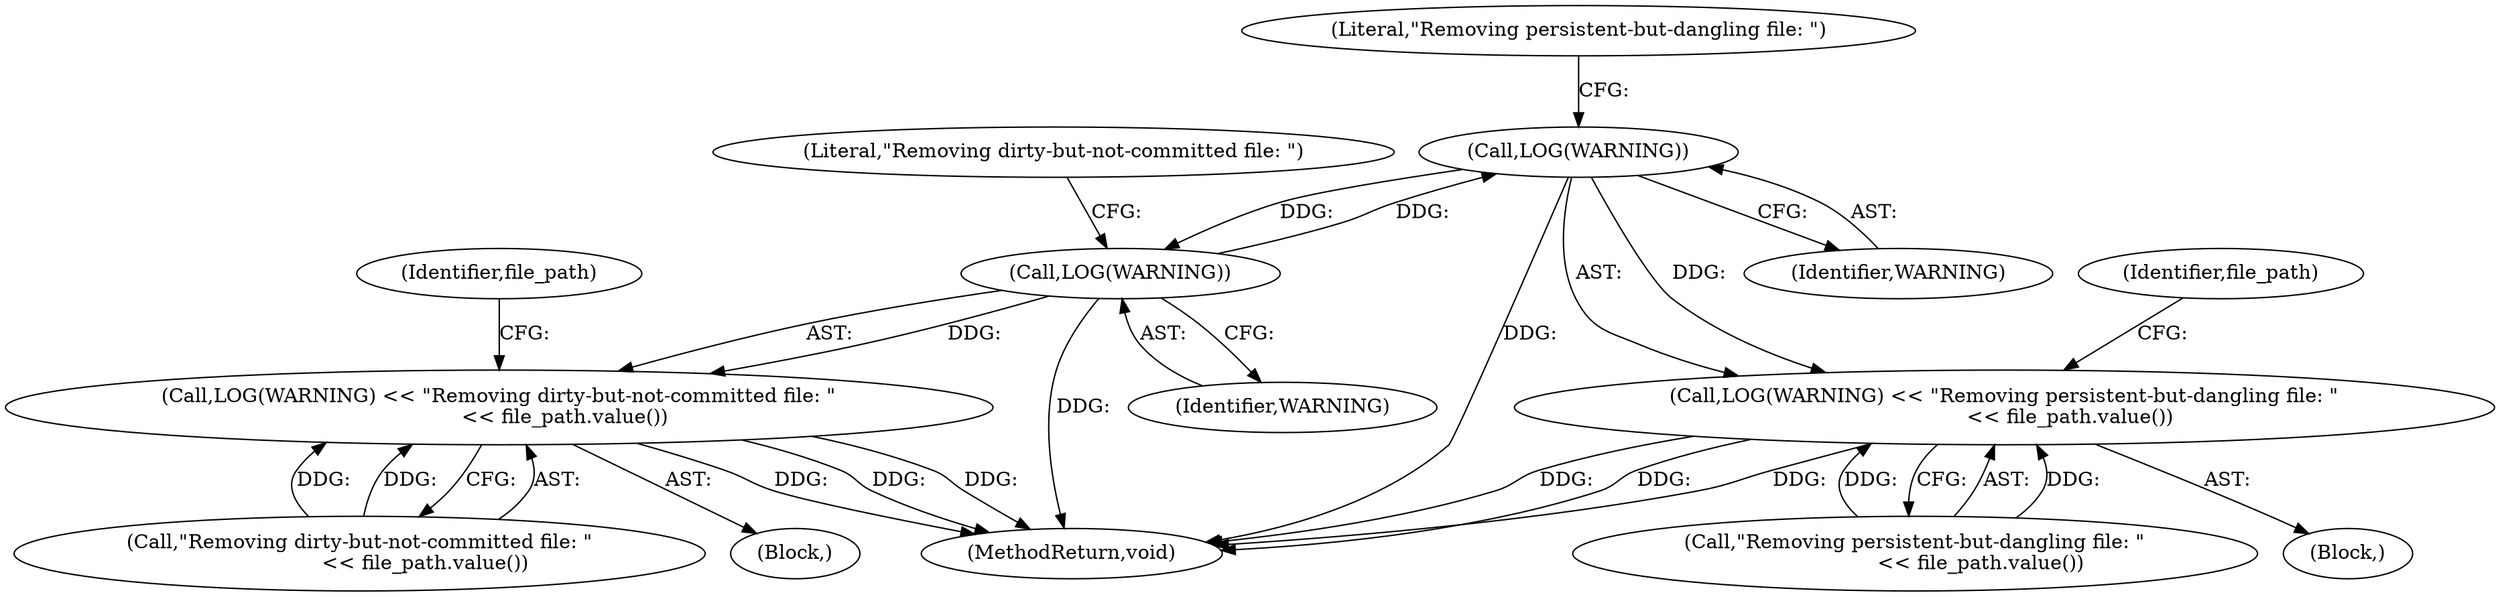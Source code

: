 digraph "1_Chrome_baef1ffd73db183ca50c854e1779ed7f6e5100a8_5@del" {
"1000171" [label="(Call,LOG(WARNING))"];
"1000153" [label="(Call,LOG(WARNING))"];
"1000171" [label="(Call,LOG(WARNING))"];
"1000152" [label="(Call,LOG(WARNING) << \"Removing dirty-but-not-committed file: \"\n                     << file_path.value())"];
"1000170" [label="(Call,LOG(WARNING) << \"Removing persistent-but-dangling file: \"\n                     << file_path.value())"];
"1000170" [label="(Call,LOG(WARNING) << \"Removing persistent-but-dangling file: \"\n                     << file_path.value())"];
"1000174" [label="(Literal,\"Removing persistent-but-dangling file: \")"];
"1000172" [label="(Identifier,WARNING)"];
"1000181" [label="(MethodReturn,void)"];
"1000169" [label="(Block,)"];
"1000171" [label="(Call,LOG(WARNING))"];
"1000156" [label="(Literal,\"Removing dirty-but-not-committed file: \")"];
"1000177" [label="(Identifier,file_path)"];
"1000154" [label="(Identifier,WARNING)"];
"1000152" [label="(Call,LOG(WARNING) << \"Removing dirty-but-not-committed file: \"\n                     << file_path.value())"];
"1000173" [label="(Call,\"Removing persistent-but-dangling file: \"\n                     << file_path.value())"];
"1000155" [label="(Call,\"Removing dirty-but-not-committed file: \"\n                     << file_path.value())"];
"1000151" [label="(Block,)"];
"1000159" [label="(Identifier,file_path)"];
"1000153" [label="(Call,LOG(WARNING))"];
"1000171" -> "1000170"  [label="AST: "];
"1000171" -> "1000172"  [label="CFG: "];
"1000172" -> "1000171"  [label="AST: "];
"1000174" -> "1000171"  [label="CFG: "];
"1000171" -> "1000181"  [label="DDG: "];
"1000171" -> "1000153"  [label="DDG: "];
"1000171" -> "1000170"  [label="DDG: "];
"1000153" -> "1000171"  [label="DDG: "];
"1000153" -> "1000152"  [label="AST: "];
"1000153" -> "1000154"  [label="CFG: "];
"1000154" -> "1000153"  [label="AST: "];
"1000156" -> "1000153"  [label="CFG: "];
"1000153" -> "1000181"  [label="DDG: "];
"1000153" -> "1000152"  [label="DDG: "];
"1000152" -> "1000151"  [label="AST: "];
"1000152" -> "1000155"  [label="CFG: "];
"1000155" -> "1000152"  [label="AST: "];
"1000159" -> "1000152"  [label="CFG: "];
"1000152" -> "1000181"  [label="DDG: "];
"1000152" -> "1000181"  [label="DDG: "];
"1000152" -> "1000181"  [label="DDG: "];
"1000155" -> "1000152"  [label="DDG: "];
"1000155" -> "1000152"  [label="DDG: "];
"1000170" -> "1000169"  [label="AST: "];
"1000170" -> "1000173"  [label="CFG: "];
"1000173" -> "1000170"  [label="AST: "];
"1000177" -> "1000170"  [label="CFG: "];
"1000170" -> "1000181"  [label="DDG: "];
"1000170" -> "1000181"  [label="DDG: "];
"1000170" -> "1000181"  [label="DDG: "];
"1000173" -> "1000170"  [label="DDG: "];
"1000173" -> "1000170"  [label="DDG: "];
}
